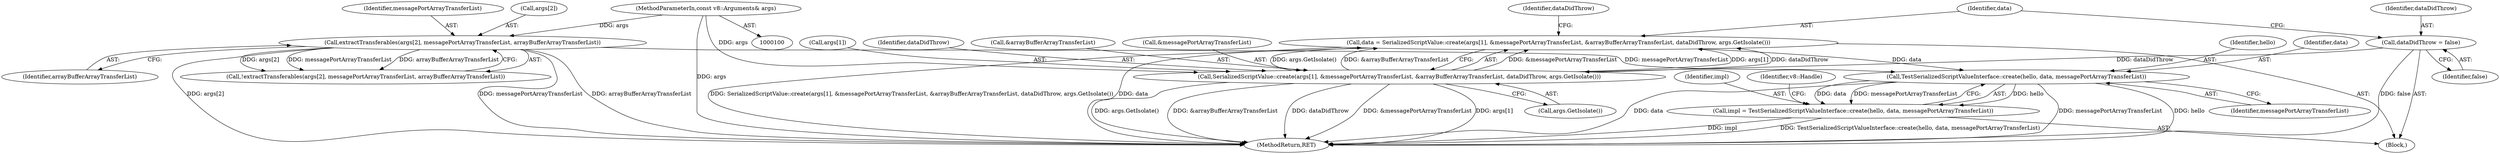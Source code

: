 digraph "0_Chrome_e9372a1bfd3588a80fcf49aa07321f0971dd6091_42@API" {
"1000165" [label="(Call,TestSerializedScriptValueInterface::create(hello, data, messagePortArrayTransferList))"];
"1000146" [label="(Call,data = SerializedScriptValue::create(args[1], &messagePortArrayTransferList, &arrayBufferArrayTransferList, dataDidThrow, args.GetIsolate()))"];
"1000148" [label="(Call,SerializedScriptValue::create(args[1], &messagePortArrayTransferList, &arrayBufferArrayTransferList, dataDidThrow, args.GetIsolate()))"];
"1000101" [label="(MethodParameterIn,const v8::Arguments& args)"];
"1000142" [label="(Call,dataDidThrow = false)"];
"1000132" [label="(Call,extractTransferables(args[2], messagePortArrayTransferList, arrayBufferArrayTransferList))"];
"1000163" [label="(Call,impl = TestSerializedScriptValueInterface::create(hello, data, messagePortArrayTransferList))"];
"1000164" [label="(Identifier,impl)"];
"1000131" [label="(Call,!extractTransferables(args[2], messagePortArrayTransferList, arrayBufferArrayTransferList))"];
"1000163" [label="(Call,impl = TestSerializedScriptValueInterface::create(hello, data, messagePortArrayTransferList))"];
"1000171" [label="(Identifier,v8::Handle)"];
"1000102" [label="(Block,)"];
"1000159" [label="(Identifier,dataDidThrow)"];
"1000149" [label="(Call,args[1])"];
"1000142" [label="(Call,dataDidThrow = false)"];
"1000183" [label="(MethodReturn,RET)"];
"1000156" [label="(Identifier,dataDidThrow)"];
"1000166" [label="(Identifier,hello)"];
"1000133" [label="(Call,args[2])"];
"1000165" [label="(Call,TestSerializedScriptValueInterface::create(hello, data, messagePortArrayTransferList))"];
"1000101" [label="(MethodParameterIn,const v8::Arguments& args)"];
"1000147" [label="(Identifier,data)"];
"1000154" [label="(Call,&arrayBufferArrayTransferList)"];
"1000167" [label="(Identifier,data)"];
"1000148" [label="(Call,SerializedScriptValue::create(args[1], &messagePortArrayTransferList, &arrayBufferArrayTransferList, dataDidThrow, args.GetIsolate()))"];
"1000152" [label="(Call,&messagePortArrayTransferList)"];
"1000168" [label="(Identifier,messagePortArrayTransferList)"];
"1000157" [label="(Call,args.GetIsolate())"];
"1000144" [label="(Identifier,false)"];
"1000146" [label="(Call,data = SerializedScriptValue::create(args[1], &messagePortArrayTransferList, &arrayBufferArrayTransferList, dataDidThrow, args.GetIsolate()))"];
"1000132" [label="(Call,extractTransferables(args[2], messagePortArrayTransferList, arrayBufferArrayTransferList))"];
"1000137" [label="(Identifier,arrayBufferArrayTransferList)"];
"1000136" [label="(Identifier,messagePortArrayTransferList)"];
"1000143" [label="(Identifier,dataDidThrow)"];
"1000165" -> "1000163"  [label="AST: "];
"1000165" -> "1000168"  [label="CFG: "];
"1000166" -> "1000165"  [label="AST: "];
"1000167" -> "1000165"  [label="AST: "];
"1000168" -> "1000165"  [label="AST: "];
"1000163" -> "1000165"  [label="CFG: "];
"1000165" -> "1000183"  [label="DDG: messagePortArrayTransferList"];
"1000165" -> "1000183"  [label="DDG: hello"];
"1000165" -> "1000183"  [label="DDG: data"];
"1000165" -> "1000163"  [label="DDG: hello"];
"1000165" -> "1000163"  [label="DDG: data"];
"1000165" -> "1000163"  [label="DDG: messagePortArrayTransferList"];
"1000146" -> "1000165"  [label="DDG: data"];
"1000132" -> "1000165"  [label="DDG: messagePortArrayTransferList"];
"1000146" -> "1000102"  [label="AST: "];
"1000146" -> "1000148"  [label="CFG: "];
"1000147" -> "1000146"  [label="AST: "];
"1000148" -> "1000146"  [label="AST: "];
"1000159" -> "1000146"  [label="CFG: "];
"1000146" -> "1000183"  [label="DDG: SerializedScriptValue::create(args[1], &messagePortArrayTransferList, &arrayBufferArrayTransferList, dataDidThrow, args.GetIsolate())"];
"1000146" -> "1000183"  [label="DDG: data"];
"1000148" -> "1000146"  [label="DDG: &messagePortArrayTransferList"];
"1000148" -> "1000146"  [label="DDG: args[1]"];
"1000148" -> "1000146"  [label="DDG: dataDidThrow"];
"1000148" -> "1000146"  [label="DDG: args.GetIsolate()"];
"1000148" -> "1000146"  [label="DDG: &arrayBufferArrayTransferList"];
"1000148" -> "1000157"  [label="CFG: "];
"1000149" -> "1000148"  [label="AST: "];
"1000152" -> "1000148"  [label="AST: "];
"1000154" -> "1000148"  [label="AST: "];
"1000156" -> "1000148"  [label="AST: "];
"1000157" -> "1000148"  [label="AST: "];
"1000148" -> "1000183"  [label="DDG: args.GetIsolate()"];
"1000148" -> "1000183"  [label="DDG: &arrayBufferArrayTransferList"];
"1000148" -> "1000183"  [label="DDG: dataDidThrow"];
"1000148" -> "1000183"  [label="DDG: &messagePortArrayTransferList"];
"1000148" -> "1000183"  [label="DDG: args[1]"];
"1000101" -> "1000148"  [label="DDG: args"];
"1000142" -> "1000148"  [label="DDG: dataDidThrow"];
"1000101" -> "1000100"  [label="AST: "];
"1000101" -> "1000183"  [label="DDG: args"];
"1000101" -> "1000132"  [label="DDG: args"];
"1000142" -> "1000102"  [label="AST: "];
"1000142" -> "1000144"  [label="CFG: "];
"1000143" -> "1000142"  [label="AST: "];
"1000144" -> "1000142"  [label="AST: "];
"1000147" -> "1000142"  [label="CFG: "];
"1000142" -> "1000183"  [label="DDG: false"];
"1000132" -> "1000131"  [label="AST: "];
"1000132" -> "1000137"  [label="CFG: "];
"1000133" -> "1000132"  [label="AST: "];
"1000136" -> "1000132"  [label="AST: "];
"1000137" -> "1000132"  [label="AST: "];
"1000131" -> "1000132"  [label="CFG: "];
"1000132" -> "1000183"  [label="DDG: args[2]"];
"1000132" -> "1000183"  [label="DDG: messagePortArrayTransferList"];
"1000132" -> "1000183"  [label="DDG: arrayBufferArrayTransferList"];
"1000132" -> "1000131"  [label="DDG: args[2]"];
"1000132" -> "1000131"  [label="DDG: messagePortArrayTransferList"];
"1000132" -> "1000131"  [label="DDG: arrayBufferArrayTransferList"];
"1000163" -> "1000102"  [label="AST: "];
"1000164" -> "1000163"  [label="AST: "];
"1000171" -> "1000163"  [label="CFG: "];
"1000163" -> "1000183"  [label="DDG: impl"];
"1000163" -> "1000183"  [label="DDG: TestSerializedScriptValueInterface::create(hello, data, messagePortArrayTransferList)"];
}
